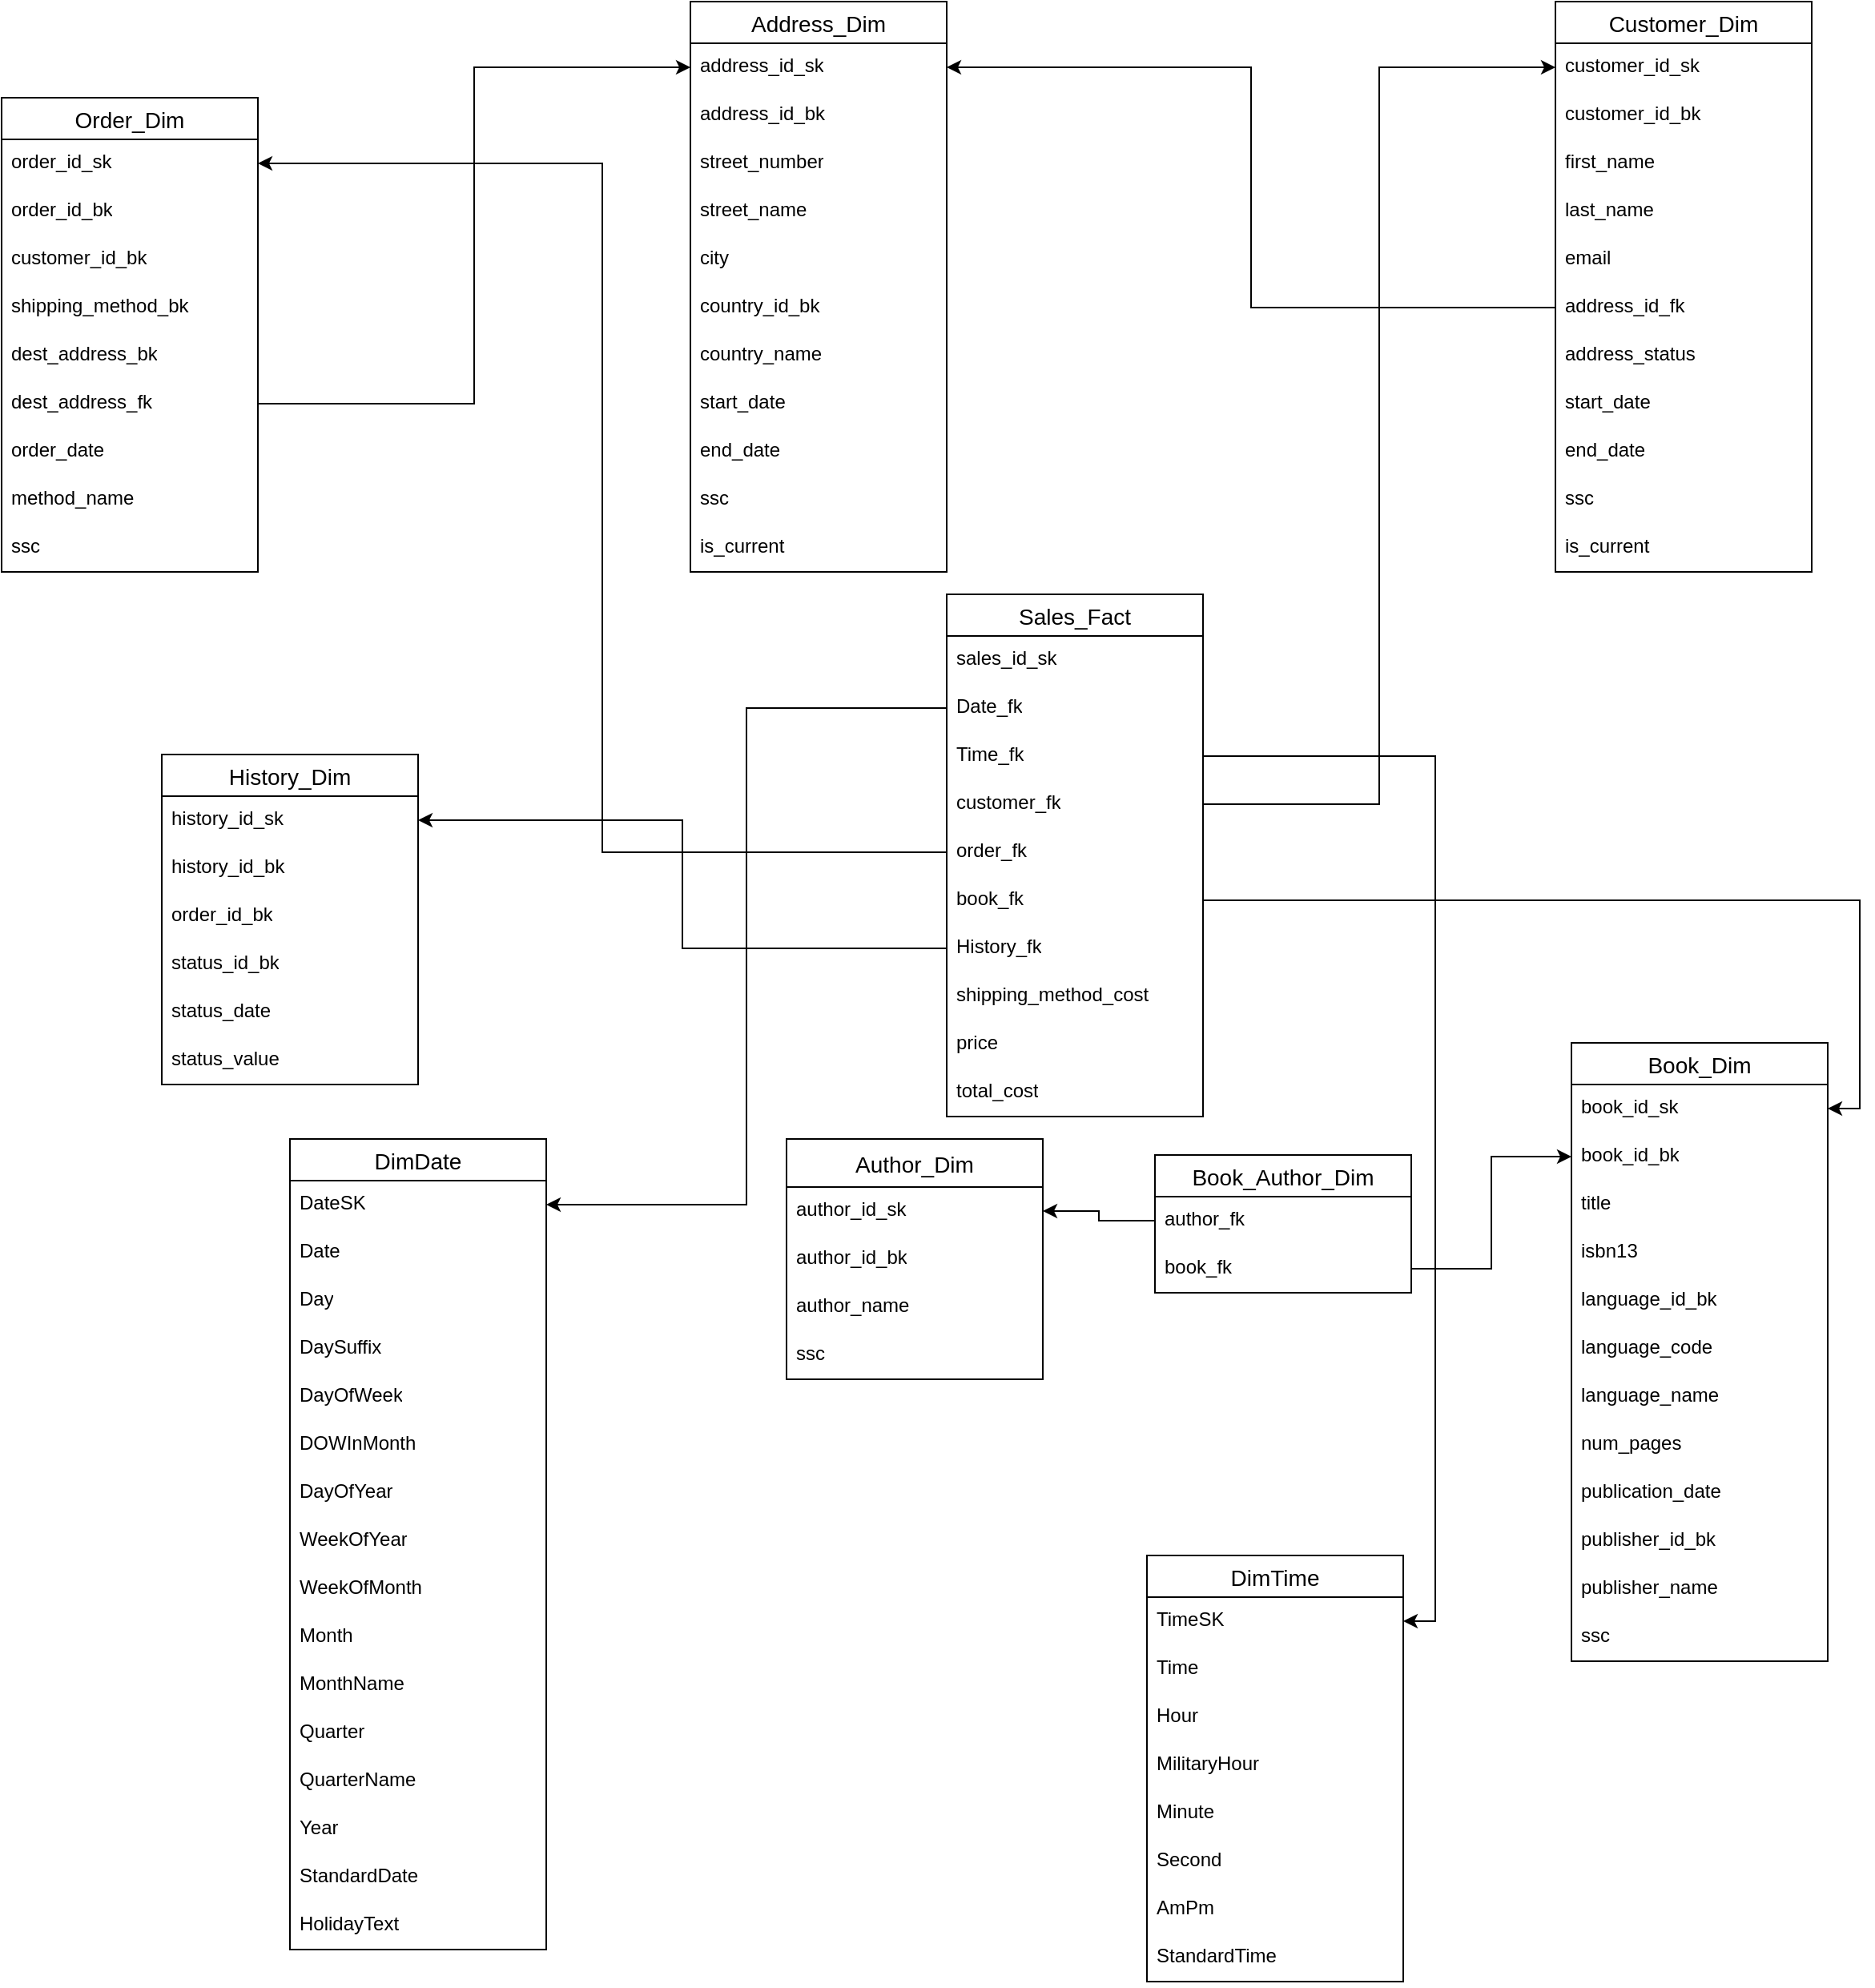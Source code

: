 <mxfile version="26.0.9">
  <diagram name="Page-1" id="iNXNoTltSBTi6cAZI8Bv">
    <mxGraphModel dx="2124" dy="605" grid="1" gridSize="10" guides="1" tooltips="1" connect="1" arrows="1" fold="1" page="1" pageScale="1" pageWidth="850" pageHeight="1100" math="0" shadow="0">
      <root>
        <mxCell id="0" />
        <mxCell id="1" parent="0" />
        <mxCell id="JMyDEcF64E8apIjDjWx7-9" value="Customer_Dim" style="swimlane;fontStyle=0;childLayout=stackLayout;horizontal=1;startSize=26;horizontalStack=0;resizeParent=1;resizeParentMax=0;resizeLast=0;collapsible=1;marginBottom=0;align=center;fontSize=14;" parent="1" vertex="1">
          <mxGeometry x="600" width="160" height="356" as="geometry" />
        </mxCell>
        <mxCell id="JMyDEcF64E8apIjDjWx7-10" value="customer_id_sk" style="text;strokeColor=none;fillColor=none;spacingLeft=4;spacingRight=4;overflow=hidden;rotatable=0;points=[[0,0.5],[1,0.5]];portConstraint=eastwest;fontSize=12;whiteSpace=wrap;html=1;" parent="JMyDEcF64E8apIjDjWx7-9" vertex="1">
          <mxGeometry y="26" width="160" height="30" as="geometry" />
        </mxCell>
        <mxCell id="JMyDEcF64E8apIjDjWx7-11" value="customer_id_bk" style="text;strokeColor=none;fillColor=none;spacingLeft=4;spacingRight=4;overflow=hidden;rotatable=0;points=[[0,0.5],[1,0.5]];portConstraint=eastwest;fontSize=12;whiteSpace=wrap;html=1;" parent="JMyDEcF64E8apIjDjWx7-9" vertex="1">
          <mxGeometry y="56" width="160" height="30" as="geometry" />
        </mxCell>
        <mxCell id="JMyDEcF64E8apIjDjWx7-12" value="first_name" style="text;strokeColor=none;fillColor=none;spacingLeft=4;spacingRight=4;overflow=hidden;rotatable=0;points=[[0,0.5],[1,0.5]];portConstraint=eastwest;fontSize=12;whiteSpace=wrap;html=1;" parent="JMyDEcF64E8apIjDjWx7-9" vertex="1">
          <mxGeometry y="86" width="160" height="30" as="geometry" />
        </mxCell>
        <mxCell id="JMyDEcF64E8apIjDjWx7-13" value="last_name" style="text;strokeColor=none;fillColor=none;spacingLeft=4;spacingRight=4;overflow=hidden;rotatable=0;points=[[0,0.5],[1,0.5]];portConstraint=eastwest;fontSize=12;whiteSpace=wrap;html=1;" parent="JMyDEcF64E8apIjDjWx7-9" vertex="1">
          <mxGeometry y="116" width="160" height="30" as="geometry" />
        </mxCell>
        <mxCell id="JMyDEcF64E8apIjDjWx7-15" value="email" style="text;strokeColor=none;fillColor=none;spacingLeft=4;spacingRight=4;overflow=hidden;rotatable=0;points=[[0,0.5],[1,0.5]];portConstraint=eastwest;fontSize=12;whiteSpace=wrap;html=1;" parent="JMyDEcF64E8apIjDjWx7-9" vertex="1">
          <mxGeometry y="146" width="160" height="30" as="geometry" />
        </mxCell>
        <mxCell id="JMyDEcF64E8apIjDjWx7-71" value="address_id_fk" style="text;strokeColor=none;fillColor=none;spacingLeft=4;spacingRight=4;overflow=hidden;rotatable=0;points=[[0,0.5],[1,0.5]];portConstraint=eastwest;fontSize=12;whiteSpace=wrap;html=1;" parent="JMyDEcF64E8apIjDjWx7-9" vertex="1">
          <mxGeometry y="176" width="160" height="30" as="geometry" />
        </mxCell>
        <mxCell id="ZET8pqU_vpoVh0Xc85kF-1" value="address_status&lt;div&gt;&lt;br&gt;&lt;/div&gt;" style="text;strokeColor=none;fillColor=none;spacingLeft=4;spacingRight=4;overflow=hidden;rotatable=0;points=[[0,0.5],[1,0.5]];portConstraint=eastwest;fontSize=12;whiteSpace=wrap;html=1;" parent="JMyDEcF64E8apIjDjWx7-9" vertex="1">
          <mxGeometry y="206" width="160" height="30" as="geometry" />
        </mxCell>
        <mxCell id="JMyDEcF64E8apIjDjWx7-16" value="start_date" style="text;strokeColor=none;fillColor=none;spacingLeft=4;spacingRight=4;overflow=hidden;rotatable=0;points=[[0,0.5],[1,0.5]];portConstraint=eastwest;fontSize=12;whiteSpace=wrap;html=1;" parent="JMyDEcF64E8apIjDjWx7-9" vertex="1">
          <mxGeometry y="236" width="160" height="30" as="geometry" />
        </mxCell>
        <mxCell id="JMyDEcF64E8apIjDjWx7-17" value="end_date" style="text;strokeColor=none;fillColor=none;spacingLeft=4;spacingRight=4;overflow=hidden;rotatable=0;points=[[0,0.5],[1,0.5]];portConstraint=eastwest;fontSize=12;whiteSpace=wrap;html=1;" parent="JMyDEcF64E8apIjDjWx7-9" vertex="1">
          <mxGeometry y="266" width="160" height="30" as="geometry" />
        </mxCell>
        <mxCell id="JMyDEcF64E8apIjDjWx7-18" value="ssc" style="text;strokeColor=none;fillColor=none;spacingLeft=4;spacingRight=4;overflow=hidden;rotatable=0;points=[[0,0.5],[1,0.5]];portConstraint=eastwest;fontSize=12;whiteSpace=wrap;html=1;" parent="JMyDEcF64E8apIjDjWx7-9" vertex="1">
          <mxGeometry y="296" width="160" height="30" as="geometry" />
        </mxCell>
        <mxCell id="JMyDEcF64E8apIjDjWx7-19" value="is_current" style="text;strokeColor=none;fillColor=none;spacingLeft=4;spacingRight=4;overflow=hidden;rotatable=0;points=[[0,0.5],[1,0.5]];portConstraint=eastwest;fontSize=12;whiteSpace=wrap;html=1;" parent="JMyDEcF64E8apIjDjWx7-9" vertex="1">
          <mxGeometry y="326" width="160" height="30" as="geometry" />
        </mxCell>
        <mxCell id="JMyDEcF64E8apIjDjWx7-26" value="Author_Dim" style="swimlane;fontStyle=0;childLayout=stackLayout;horizontal=1;startSize=30;horizontalStack=0;resizeParent=1;resizeParentMax=0;resizeLast=0;collapsible=1;marginBottom=0;align=center;fontSize=14;" parent="1" vertex="1">
          <mxGeometry x="120" y="710" width="160" height="150" as="geometry" />
        </mxCell>
        <mxCell id="JMyDEcF64E8apIjDjWx7-27" value="author_id_sk" style="text;strokeColor=none;fillColor=none;spacingLeft=4;spacingRight=4;overflow=hidden;rotatable=0;points=[[0,0.5],[1,0.5]];portConstraint=eastwest;fontSize=12;whiteSpace=wrap;html=1;" parent="JMyDEcF64E8apIjDjWx7-26" vertex="1">
          <mxGeometry y="30" width="160" height="30" as="geometry" />
        </mxCell>
        <mxCell id="JMyDEcF64E8apIjDjWx7-28" value="author_id_bk" style="text;strokeColor=none;fillColor=none;spacingLeft=4;spacingRight=4;overflow=hidden;rotatable=0;points=[[0,0.5],[1,0.5]];portConstraint=eastwest;fontSize=12;whiteSpace=wrap;html=1;" parent="JMyDEcF64E8apIjDjWx7-26" vertex="1">
          <mxGeometry y="60" width="160" height="30" as="geometry" />
        </mxCell>
        <mxCell id="JMyDEcF64E8apIjDjWx7-29" value="author_name" style="text;strokeColor=none;fillColor=none;spacingLeft=4;spacingRight=4;overflow=hidden;rotatable=0;points=[[0,0.5],[1,0.5]];portConstraint=eastwest;fontSize=12;whiteSpace=wrap;html=1;" parent="JMyDEcF64E8apIjDjWx7-26" vertex="1">
          <mxGeometry y="90" width="160" height="30" as="geometry" />
        </mxCell>
        <mxCell id="JMyDEcF64E8apIjDjWx7-32" value="ssc" style="text;strokeColor=none;fillColor=none;spacingLeft=4;spacingRight=4;overflow=hidden;rotatable=0;points=[[0,0.5],[1,0.5]];portConstraint=eastwest;fontSize=12;whiteSpace=wrap;html=1;" parent="JMyDEcF64E8apIjDjWx7-26" vertex="1">
          <mxGeometry y="120" width="160" height="30" as="geometry" />
        </mxCell>
        <mxCell id="JMyDEcF64E8apIjDjWx7-34" value="Book_Dim" style="swimlane;fontStyle=0;childLayout=stackLayout;horizontal=1;startSize=26;horizontalStack=0;resizeParent=1;resizeParentMax=0;resizeLast=0;collapsible=1;marginBottom=0;align=center;fontSize=14;" parent="1" vertex="1">
          <mxGeometry x="610" y="650" width="160" height="386" as="geometry" />
        </mxCell>
        <mxCell id="JMyDEcF64E8apIjDjWx7-35" value="book_id_sk" style="text;strokeColor=none;fillColor=none;spacingLeft=4;spacingRight=4;overflow=hidden;rotatable=0;points=[[0,0.5],[1,0.5]];portConstraint=eastwest;fontSize=12;whiteSpace=wrap;html=1;" parent="JMyDEcF64E8apIjDjWx7-34" vertex="1">
          <mxGeometry y="26" width="160" height="30" as="geometry" />
        </mxCell>
        <mxCell id="JMyDEcF64E8apIjDjWx7-36" value="book_id_bk" style="text;strokeColor=none;fillColor=none;spacingLeft=4;spacingRight=4;overflow=hidden;rotatable=0;points=[[0,0.5],[1,0.5]];portConstraint=eastwest;fontSize=12;whiteSpace=wrap;html=1;" parent="JMyDEcF64E8apIjDjWx7-34" vertex="1">
          <mxGeometry y="56" width="160" height="30" as="geometry" />
        </mxCell>
        <mxCell id="JMyDEcF64E8apIjDjWx7-37" value="title" style="text;strokeColor=none;fillColor=none;spacingLeft=4;spacingRight=4;overflow=hidden;rotatable=0;points=[[0,0.5],[1,0.5]];portConstraint=eastwest;fontSize=12;whiteSpace=wrap;html=1;" parent="JMyDEcF64E8apIjDjWx7-34" vertex="1">
          <mxGeometry y="86" width="160" height="30" as="geometry" />
        </mxCell>
        <mxCell id="JMyDEcF64E8apIjDjWx7-38" value="isbn13" style="text;strokeColor=none;fillColor=none;spacingLeft=4;spacingRight=4;overflow=hidden;rotatable=0;points=[[0,0.5],[1,0.5]];portConstraint=eastwest;fontSize=12;whiteSpace=wrap;html=1;" parent="JMyDEcF64E8apIjDjWx7-34" vertex="1">
          <mxGeometry y="116" width="160" height="30" as="geometry" />
        </mxCell>
        <mxCell id="JMyDEcF64E8apIjDjWx7-39" value="language_id_bk" style="text;strokeColor=none;fillColor=none;spacingLeft=4;spacingRight=4;overflow=hidden;rotatable=0;points=[[0,0.5],[1,0.5]];portConstraint=eastwest;fontSize=12;whiteSpace=wrap;html=1;" parent="JMyDEcF64E8apIjDjWx7-34" vertex="1">
          <mxGeometry y="146" width="160" height="30" as="geometry" />
        </mxCell>
        <mxCell id="JMyDEcF64E8apIjDjWx7-42" value="language_code" style="text;strokeColor=none;fillColor=none;spacingLeft=4;spacingRight=4;overflow=hidden;rotatable=0;points=[[0,0.5],[1,0.5]];portConstraint=eastwest;fontSize=12;whiteSpace=wrap;html=1;" parent="JMyDEcF64E8apIjDjWx7-34" vertex="1">
          <mxGeometry y="176" width="160" height="30" as="geometry" />
        </mxCell>
        <mxCell id="JMyDEcF64E8apIjDjWx7-43" value="language_name" style="text;strokeColor=none;fillColor=none;spacingLeft=4;spacingRight=4;overflow=hidden;rotatable=0;points=[[0,0.5],[1,0.5]];portConstraint=eastwest;fontSize=12;whiteSpace=wrap;html=1;" parent="JMyDEcF64E8apIjDjWx7-34" vertex="1">
          <mxGeometry y="206" width="160" height="30" as="geometry" />
        </mxCell>
        <mxCell id="JMyDEcF64E8apIjDjWx7-40" value="num_pages" style="text;strokeColor=none;fillColor=none;spacingLeft=4;spacingRight=4;overflow=hidden;rotatable=0;points=[[0,0.5],[1,0.5]];portConstraint=eastwest;fontSize=12;whiteSpace=wrap;html=1;" parent="JMyDEcF64E8apIjDjWx7-34" vertex="1">
          <mxGeometry y="236" width="160" height="30" as="geometry" />
        </mxCell>
        <mxCell id="JMyDEcF64E8apIjDjWx7-41" value="publication_date" style="text;strokeColor=none;fillColor=none;spacingLeft=4;spacingRight=4;overflow=hidden;rotatable=0;points=[[0,0.5],[1,0.5]];portConstraint=eastwest;fontSize=12;whiteSpace=wrap;html=1;" parent="JMyDEcF64E8apIjDjWx7-34" vertex="1">
          <mxGeometry y="266" width="160" height="30" as="geometry" />
        </mxCell>
        <mxCell id="JMyDEcF64E8apIjDjWx7-44" value="publisher_id_bk" style="text;strokeColor=none;fillColor=none;spacingLeft=4;spacingRight=4;overflow=hidden;rotatable=0;points=[[0,0.5],[1,0.5]];portConstraint=eastwest;fontSize=12;whiteSpace=wrap;html=1;" parent="JMyDEcF64E8apIjDjWx7-34" vertex="1">
          <mxGeometry y="296" width="160" height="30" as="geometry" />
        </mxCell>
        <mxCell id="JMyDEcF64E8apIjDjWx7-45" value="publisher_name" style="text;strokeColor=none;fillColor=none;spacingLeft=4;spacingRight=4;overflow=hidden;rotatable=0;points=[[0,0.5],[1,0.5]];portConstraint=eastwest;fontSize=12;whiteSpace=wrap;html=1;" parent="JMyDEcF64E8apIjDjWx7-34" vertex="1">
          <mxGeometry y="326" width="160" height="30" as="geometry" />
        </mxCell>
        <mxCell id="JMyDEcF64E8apIjDjWx7-48" value="ssc" style="text;strokeColor=none;fillColor=none;spacingLeft=4;spacingRight=4;overflow=hidden;rotatable=0;points=[[0,0.5],[1,0.5]];portConstraint=eastwest;fontSize=12;whiteSpace=wrap;html=1;" parent="JMyDEcF64E8apIjDjWx7-34" vertex="1">
          <mxGeometry y="356" width="160" height="30" as="geometry" />
        </mxCell>
        <mxCell id="JMyDEcF64E8apIjDjWx7-50" value="Book_Author_Dim" style="swimlane;fontStyle=0;childLayout=stackLayout;horizontal=1;startSize=26;horizontalStack=0;resizeParent=1;resizeParentMax=0;resizeLast=0;collapsible=1;marginBottom=0;align=center;fontSize=14;" parent="1" vertex="1">
          <mxGeometry x="350" y="720" width="160" height="86" as="geometry" />
        </mxCell>
        <mxCell id="JMyDEcF64E8apIjDjWx7-51" value="author_fk" style="text;strokeColor=none;fillColor=none;spacingLeft=4;spacingRight=4;overflow=hidden;rotatable=0;points=[[0,0.5],[1,0.5]];portConstraint=eastwest;fontSize=12;whiteSpace=wrap;html=1;" parent="JMyDEcF64E8apIjDjWx7-50" vertex="1">
          <mxGeometry y="26" width="160" height="30" as="geometry" />
        </mxCell>
        <mxCell id="JMyDEcF64E8apIjDjWx7-52" value="book_fk" style="text;strokeColor=none;fillColor=none;spacingLeft=4;spacingRight=4;overflow=hidden;rotatable=0;points=[[0,0.5],[1,0.5]];portConstraint=eastwest;fontSize=12;whiteSpace=wrap;html=1;" parent="JMyDEcF64E8apIjDjWx7-50" vertex="1">
          <mxGeometry y="56" width="160" height="30" as="geometry" />
        </mxCell>
        <mxCell id="JMyDEcF64E8apIjDjWx7-59" value="Address_Dim" style="swimlane;fontStyle=0;childLayout=stackLayout;horizontal=1;startSize=26;horizontalStack=0;resizeParent=1;resizeParentMax=0;resizeLast=0;collapsible=1;marginBottom=0;align=center;fontSize=14;" parent="1" vertex="1">
          <mxGeometry x="60" width="160" height="356" as="geometry" />
        </mxCell>
        <mxCell id="JMyDEcF64E8apIjDjWx7-60" value="address_id_sk" style="text;strokeColor=none;fillColor=none;spacingLeft=4;spacingRight=4;overflow=hidden;rotatable=0;points=[[0,0.5],[1,0.5]];portConstraint=eastwest;fontSize=12;whiteSpace=wrap;html=1;" parent="JMyDEcF64E8apIjDjWx7-59" vertex="1">
          <mxGeometry y="26" width="160" height="30" as="geometry" />
        </mxCell>
        <mxCell id="JMyDEcF64E8apIjDjWx7-61" value="address_id_bk" style="text;strokeColor=none;fillColor=none;spacingLeft=4;spacingRight=4;overflow=hidden;rotatable=0;points=[[0,0.5],[1,0.5]];portConstraint=eastwest;fontSize=12;whiteSpace=wrap;html=1;" parent="JMyDEcF64E8apIjDjWx7-59" vertex="1">
          <mxGeometry y="56" width="160" height="30" as="geometry" />
        </mxCell>
        <mxCell id="JMyDEcF64E8apIjDjWx7-62" value="street_number" style="text;strokeColor=none;fillColor=none;spacingLeft=4;spacingRight=4;overflow=hidden;rotatable=0;points=[[0,0.5],[1,0.5]];portConstraint=eastwest;fontSize=12;whiteSpace=wrap;html=1;" parent="JMyDEcF64E8apIjDjWx7-59" vertex="1">
          <mxGeometry y="86" width="160" height="30" as="geometry" />
        </mxCell>
        <mxCell id="JMyDEcF64E8apIjDjWx7-63" value="street_name" style="text;strokeColor=none;fillColor=none;spacingLeft=4;spacingRight=4;overflow=hidden;rotatable=0;points=[[0,0.5],[1,0.5]];portConstraint=eastwest;fontSize=12;whiteSpace=wrap;html=1;" parent="JMyDEcF64E8apIjDjWx7-59" vertex="1">
          <mxGeometry y="116" width="160" height="30" as="geometry" />
        </mxCell>
        <mxCell id="JMyDEcF64E8apIjDjWx7-64" value="city" style="text;strokeColor=none;fillColor=none;spacingLeft=4;spacingRight=4;overflow=hidden;rotatable=0;points=[[0,0.5],[1,0.5]];portConstraint=eastwest;fontSize=12;whiteSpace=wrap;html=1;" parent="JMyDEcF64E8apIjDjWx7-59" vertex="1">
          <mxGeometry y="146" width="160" height="30" as="geometry" />
        </mxCell>
        <mxCell id="JMyDEcF64E8apIjDjWx7-65" value="country_id_bk" style="text;strokeColor=none;fillColor=none;spacingLeft=4;spacingRight=4;overflow=hidden;rotatable=0;points=[[0,0.5],[1,0.5]];portConstraint=eastwest;fontSize=12;whiteSpace=wrap;html=1;" parent="JMyDEcF64E8apIjDjWx7-59" vertex="1">
          <mxGeometry y="176" width="160" height="30" as="geometry" />
        </mxCell>
        <mxCell id="JMyDEcF64E8apIjDjWx7-66" value="country_name" style="text;strokeColor=none;fillColor=none;spacingLeft=4;spacingRight=4;overflow=hidden;rotatable=0;points=[[0,0.5],[1,0.5]];portConstraint=eastwest;fontSize=12;whiteSpace=wrap;html=1;" parent="JMyDEcF64E8apIjDjWx7-59" vertex="1">
          <mxGeometry y="206" width="160" height="30" as="geometry" />
        </mxCell>
        <mxCell id="JMyDEcF64E8apIjDjWx7-67" value="start_date" style="text;strokeColor=none;fillColor=none;spacingLeft=4;spacingRight=4;overflow=hidden;rotatable=0;points=[[0,0.5],[1,0.5]];portConstraint=eastwest;fontSize=12;whiteSpace=wrap;html=1;" parent="JMyDEcF64E8apIjDjWx7-59" vertex="1">
          <mxGeometry y="236" width="160" height="30" as="geometry" />
        </mxCell>
        <mxCell id="JMyDEcF64E8apIjDjWx7-68" value="end_date" style="text;strokeColor=none;fillColor=none;spacingLeft=4;spacingRight=4;overflow=hidden;rotatable=0;points=[[0,0.5],[1,0.5]];portConstraint=eastwest;fontSize=12;whiteSpace=wrap;html=1;" parent="JMyDEcF64E8apIjDjWx7-59" vertex="1">
          <mxGeometry y="266" width="160" height="30" as="geometry" />
        </mxCell>
        <mxCell id="JMyDEcF64E8apIjDjWx7-69" value="ssc" style="text;strokeColor=none;fillColor=none;spacingLeft=4;spacingRight=4;overflow=hidden;rotatable=0;points=[[0,0.5],[1,0.5]];portConstraint=eastwest;fontSize=12;whiteSpace=wrap;html=1;" parent="JMyDEcF64E8apIjDjWx7-59" vertex="1">
          <mxGeometry y="296" width="160" height="30" as="geometry" />
        </mxCell>
        <mxCell id="JMyDEcF64E8apIjDjWx7-70" value="is_current" style="text;strokeColor=none;fillColor=none;spacingLeft=4;spacingRight=4;overflow=hidden;rotatable=0;points=[[0,0.5],[1,0.5]];portConstraint=eastwest;fontSize=12;whiteSpace=wrap;html=1;" parent="JMyDEcF64E8apIjDjWx7-59" vertex="1">
          <mxGeometry y="326" width="160" height="30" as="geometry" />
        </mxCell>
        <mxCell id="JMyDEcF64E8apIjDjWx7-72" style="edgeStyle=orthogonalEdgeStyle;rounded=0;orthogonalLoop=1;jettySize=auto;html=1;entryX=1;entryY=0.5;entryDx=0;entryDy=0;" parent="1" source="JMyDEcF64E8apIjDjWx7-71" target="JMyDEcF64E8apIjDjWx7-60" edge="1">
          <mxGeometry relative="1" as="geometry" />
        </mxCell>
        <mxCell id="JMyDEcF64E8apIjDjWx7-73" style="edgeStyle=orthogonalEdgeStyle;rounded=0;orthogonalLoop=1;jettySize=auto;html=1;entryX=1;entryY=0.5;entryDx=0;entryDy=0;" parent="1" source="JMyDEcF64E8apIjDjWx7-51" target="JMyDEcF64E8apIjDjWx7-27" edge="1">
          <mxGeometry relative="1" as="geometry" />
        </mxCell>
        <mxCell id="JMyDEcF64E8apIjDjWx7-74" style="edgeStyle=orthogonalEdgeStyle;rounded=0;orthogonalLoop=1;jettySize=auto;html=1;entryX=0;entryY=0.5;entryDx=0;entryDy=0;" parent="1" source="JMyDEcF64E8apIjDjWx7-52" target="JMyDEcF64E8apIjDjWx7-36" edge="1">
          <mxGeometry relative="1" as="geometry" />
        </mxCell>
        <mxCell id="JMyDEcF64E8apIjDjWx7-75" value="History_Dim" style="swimlane;fontStyle=0;childLayout=stackLayout;horizontal=1;startSize=26;horizontalStack=0;resizeParent=1;resizeParentMax=0;resizeLast=0;collapsible=1;marginBottom=0;align=center;fontSize=14;" parent="1" vertex="1">
          <mxGeometry x="-270" y="470" width="160" height="206" as="geometry" />
        </mxCell>
        <mxCell id="JMyDEcF64E8apIjDjWx7-76" value="history_id_sk" style="text;strokeColor=none;fillColor=none;spacingLeft=4;spacingRight=4;overflow=hidden;rotatable=0;points=[[0,0.5],[1,0.5]];portConstraint=eastwest;fontSize=12;whiteSpace=wrap;html=1;" parent="JMyDEcF64E8apIjDjWx7-75" vertex="1">
          <mxGeometry y="26" width="160" height="30" as="geometry" />
        </mxCell>
        <mxCell id="JMyDEcF64E8apIjDjWx7-77" value="history_id_bk" style="text;strokeColor=none;fillColor=none;spacingLeft=4;spacingRight=4;overflow=hidden;rotatable=0;points=[[0,0.5],[1,0.5]];portConstraint=eastwest;fontSize=12;whiteSpace=wrap;html=1;" parent="JMyDEcF64E8apIjDjWx7-75" vertex="1">
          <mxGeometry y="56" width="160" height="30" as="geometry" />
        </mxCell>
        <mxCell id="JMyDEcF64E8apIjDjWx7-78" value="order_id_bk" style="text;strokeColor=none;fillColor=none;spacingLeft=4;spacingRight=4;overflow=hidden;rotatable=0;points=[[0,0.5],[1,0.5]];portConstraint=eastwest;fontSize=12;whiteSpace=wrap;html=1;" parent="JMyDEcF64E8apIjDjWx7-75" vertex="1">
          <mxGeometry y="86" width="160" height="30" as="geometry" />
        </mxCell>
        <mxCell id="JMyDEcF64E8apIjDjWx7-82" value="status_id_bk" style="text;strokeColor=none;fillColor=none;spacingLeft=4;spacingRight=4;overflow=hidden;rotatable=0;points=[[0,0.5],[1,0.5]];portConstraint=eastwest;fontSize=12;whiteSpace=wrap;html=1;" parent="JMyDEcF64E8apIjDjWx7-75" vertex="1">
          <mxGeometry y="116" width="160" height="30" as="geometry" />
        </mxCell>
        <mxCell id="JMyDEcF64E8apIjDjWx7-83" value="status_date" style="text;strokeColor=none;fillColor=none;spacingLeft=4;spacingRight=4;overflow=hidden;rotatable=0;points=[[0,0.5],[1,0.5]];portConstraint=eastwest;fontSize=12;whiteSpace=wrap;html=1;" parent="JMyDEcF64E8apIjDjWx7-75" vertex="1">
          <mxGeometry y="146" width="160" height="30" as="geometry" />
        </mxCell>
        <mxCell id="JMyDEcF64E8apIjDjWx7-84" value="status_value" style="text;strokeColor=none;fillColor=none;spacingLeft=4;spacingRight=4;overflow=hidden;rotatable=0;points=[[0,0.5],[1,0.5]];portConstraint=eastwest;fontSize=12;whiteSpace=wrap;html=1;" parent="JMyDEcF64E8apIjDjWx7-75" vertex="1">
          <mxGeometry y="176" width="160" height="30" as="geometry" />
        </mxCell>
        <mxCell id="JMyDEcF64E8apIjDjWx7-87" value="Sales_Fact" style="swimlane;fontStyle=0;childLayout=stackLayout;horizontal=1;startSize=26;horizontalStack=0;resizeParent=1;resizeParentMax=0;resizeLast=0;collapsible=1;marginBottom=0;align=center;fontSize=14;" parent="1" vertex="1">
          <mxGeometry x="220" y="370" width="160" height="326" as="geometry" />
        </mxCell>
        <mxCell id="JMyDEcF64E8apIjDjWx7-88" value="sales_id_sk" style="text;strokeColor=none;fillColor=none;spacingLeft=4;spacingRight=4;overflow=hidden;rotatable=0;points=[[0,0.5],[1,0.5]];portConstraint=eastwest;fontSize=12;whiteSpace=wrap;html=1;" parent="JMyDEcF64E8apIjDjWx7-87" vertex="1">
          <mxGeometry y="26" width="160" height="30" as="geometry" />
        </mxCell>
        <mxCell id="JMyDEcF64E8apIjDjWx7-150" value="Date_fk" style="text;strokeColor=none;fillColor=none;spacingLeft=4;spacingRight=4;overflow=hidden;rotatable=0;points=[[0,0.5],[1,0.5]];portConstraint=eastwest;fontSize=12;whiteSpace=wrap;html=1;" parent="JMyDEcF64E8apIjDjWx7-87" vertex="1">
          <mxGeometry y="56" width="160" height="30" as="geometry" />
        </mxCell>
        <mxCell id="b7uvSTnHGHZpgAUPjLC--1" value="Time_fk" style="text;strokeColor=none;fillColor=none;spacingLeft=4;spacingRight=4;overflow=hidden;rotatable=0;points=[[0,0.5],[1,0.5]];portConstraint=eastwest;fontSize=12;whiteSpace=wrap;html=1;" vertex="1" parent="JMyDEcF64E8apIjDjWx7-87">
          <mxGeometry y="86" width="160" height="30" as="geometry" />
        </mxCell>
        <mxCell id="JMyDEcF64E8apIjDjWx7-89" value="customer_fk" style="text;strokeColor=none;fillColor=none;spacingLeft=4;spacingRight=4;overflow=hidden;rotatable=0;points=[[0,0.5],[1,0.5]];portConstraint=eastwest;fontSize=12;whiteSpace=wrap;html=1;" parent="JMyDEcF64E8apIjDjWx7-87" vertex="1">
          <mxGeometry y="116" width="160" height="30" as="geometry" />
        </mxCell>
        <mxCell id="JMyDEcF64E8apIjDjWx7-90" value="order_fk" style="text;strokeColor=none;fillColor=none;spacingLeft=4;spacingRight=4;overflow=hidden;rotatable=0;points=[[0,0.5],[1,0.5]];portConstraint=eastwest;fontSize=12;whiteSpace=wrap;html=1;" parent="JMyDEcF64E8apIjDjWx7-87" vertex="1">
          <mxGeometry y="146" width="160" height="30" as="geometry" />
        </mxCell>
        <mxCell id="JMyDEcF64E8apIjDjWx7-95" value="book_fk" style="text;strokeColor=none;fillColor=none;spacingLeft=4;spacingRight=4;overflow=hidden;rotatable=0;points=[[0,0.5],[1,0.5]];portConstraint=eastwest;fontSize=12;whiteSpace=wrap;html=1;" parent="JMyDEcF64E8apIjDjWx7-87" vertex="1">
          <mxGeometry y="176" width="160" height="30" as="geometry" />
        </mxCell>
        <mxCell id="JMyDEcF64E8apIjDjWx7-113" value="History_fk" style="text;strokeColor=none;fillColor=none;spacingLeft=4;spacingRight=4;overflow=hidden;rotatable=0;points=[[0,0.5],[1,0.5]];portConstraint=eastwest;fontSize=12;whiteSpace=wrap;html=1;" parent="JMyDEcF64E8apIjDjWx7-87" vertex="1">
          <mxGeometry y="206" width="160" height="30" as="geometry" />
        </mxCell>
        <mxCell id="JMyDEcF64E8apIjDjWx7-92" value="shipping_method_cost" style="text;strokeColor=none;fillColor=none;spacingLeft=4;spacingRight=4;overflow=hidden;rotatable=0;points=[[0,0.5],[1,0.5]];portConstraint=eastwest;fontSize=12;whiteSpace=wrap;html=1;" parent="JMyDEcF64E8apIjDjWx7-87" vertex="1">
          <mxGeometry y="236" width="160" height="30" as="geometry" />
        </mxCell>
        <mxCell id="JMyDEcF64E8apIjDjWx7-93" value="price" style="text;strokeColor=none;fillColor=none;spacingLeft=4;spacingRight=4;overflow=hidden;rotatable=0;points=[[0,0.5],[1,0.5]];portConstraint=eastwest;fontSize=12;whiteSpace=wrap;html=1;" parent="JMyDEcF64E8apIjDjWx7-87" vertex="1">
          <mxGeometry y="266" width="160" height="30" as="geometry" />
        </mxCell>
        <mxCell id="JMyDEcF64E8apIjDjWx7-94" value="total_cost" style="text;strokeColor=none;fillColor=none;spacingLeft=4;spacingRight=4;overflow=hidden;rotatable=0;points=[[0,0.5],[1,0.5]];portConstraint=eastwest;fontSize=12;whiteSpace=wrap;html=1;" parent="JMyDEcF64E8apIjDjWx7-87" vertex="1">
          <mxGeometry y="296" width="160" height="30" as="geometry" />
        </mxCell>
        <mxCell id="JMyDEcF64E8apIjDjWx7-97" value="Order_Dim" style="swimlane;fontStyle=0;childLayout=stackLayout;horizontal=1;startSize=26;horizontalStack=0;resizeParent=1;resizeParentMax=0;resizeLast=0;collapsible=1;marginBottom=0;align=center;fontSize=14;" parent="1" vertex="1">
          <mxGeometry x="-370" y="60" width="160" height="296" as="geometry" />
        </mxCell>
        <mxCell id="JMyDEcF64E8apIjDjWx7-98" value="order_id_sk" style="text;strokeColor=none;fillColor=none;spacingLeft=4;spacingRight=4;overflow=hidden;rotatable=0;points=[[0,0.5],[1,0.5]];portConstraint=eastwest;fontSize=12;whiteSpace=wrap;html=1;" parent="JMyDEcF64E8apIjDjWx7-97" vertex="1">
          <mxGeometry y="26" width="160" height="30" as="geometry" />
        </mxCell>
        <mxCell id="JMyDEcF64E8apIjDjWx7-99" value="order_id_bk" style="text;strokeColor=none;fillColor=none;spacingLeft=4;spacingRight=4;overflow=hidden;rotatable=0;points=[[0,0.5],[1,0.5]];portConstraint=eastwest;fontSize=12;whiteSpace=wrap;html=1;" parent="JMyDEcF64E8apIjDjWx7-97" vertex="1">
          <mxGeometry y="56" width="160" height="30" as="geometry" />
        </mxCell>
        <mxCell id="JMyDEcF64E8apIjDjWx7-101" value="customer_id_bk" style="text;strokeColor=none;fillColor=none;spacingLeft=4;spacingRight=4;overflow=hidden;rotatable=0;points=[[0,0.5],[1,0.5]];portConstraint=eastwest;fontSize=12;whiteSpace=wrap;html=1;" parent="JMyDEcF64E8apIjDjWx7-97" vertex="1">
          <mxGeometry y="86" width="160" height="30" as="geometry" />
        </mxCell>
        <mxCell id="JMyDEcF64E8apIjDjWx7-102" value="shipping_method_bk" style="text;strokeColor=none;fillColor=none;spacingLeft=4;spacingRight=4;overflow=hidden;rotatable=0;points=[[0,0.5],[1,0.5]];portConstraint=eastwest;fontSize=12;whiteSpace=wrap;html=1;" parent="JMyDEcF64E8apIjDjWx7-97" vertex="1">
          <mxGeometry y="116" width="160" height="30" as="geometry" />
        </mxCell>
        <mxCell id="ZET8pqU_vpoVh0Xc85kF-2" value="dest_address_bk" style="text;strokeColor=none;fillColor=none;spacingLeft=4;spacingRight=4;overflow=hidden;rotatable=0;points=[[0,0.5],[1,0.5]];portConstraint=eastwest;fontSize=12;whiteSpace=wrap;html=1;" parent="JMyDEcF64E8apIjDjWx7-97" vertex="1">
          <mxGeometry y="146" width="160" height="30" as="geometry" />
        </mxCell>
        <mxCell id="JMyDEcF64E8apIjDjWx7-103" value="dest_address_fk" style="text;strokeColor=none;fillColor=none;spacingLeft=4;spacingRight=4;overflow=hidden;rotatable=0;points=[[0,0.5],[1,0.5]];portConstraint=eastwest;fontSize=12;whiteSpace=wrap;html=1;" parent="JMyDEcF64E8apIjDjWx7-97" vertex="1">
          <mxGeometry y="176" width="160" height="30" as="geometry" />
        </mxCell>
        <mxCell id="JMyDEcF64E8apIjDjWx7-100" value="order_date" style="text;strokeColor=none;fillColor=none;spacingLeft=4;spacingRight=4;overflow=hidden;rotatable=0;points=[[0,0.5],[1,0.5]];portConstraint=eastwest;fontSize=12;whiteSpace=wrap;html=1;" parent="JMyDEcF64E8apIjDjWx7-97" vertex="1">
          <mxGeometry y="206" width="160" height="30" as="geometry" />
        </mxCell>
        <mxCell id="JMyDEcF64E8apIjDjWx7-105" value="method_name" style="text;strokeColor=none;fillColor=none;spacingLeft=4;spacingRight=4;overflow=hidden;rotatable=0;points=[[0,0.5],[1,0.5]];portConstraint=eastwest;fontSize=12;whiteSpace=wrap;html=1;" parent="JMyDEcF64E8apIjDjWx7-97" vertex="1">
          <mxGeometry y="236" width="160" height="30" as="geometry" />
        </mxCell>
        <mxCell id="JMyDEcF64E8apIjDjWx7-111" value="ssc" style="text;strokeColor=none;fillColor=none;spacingLeft=4;spacingRight=4;overflow=hidden;rotatable=0;points=[[0,0.5],[1,0.5]];portConstraint=eastwest;fontSize=12;whiteSpace=wrap;html=1;" parent="JMyDEcF64E8apIjDjWx7-97" vertex="1">
          <mxGeometry y="266" width="160" height="30" as="geometry" />
        </mxCell>
        <mxCell id="JMyDEcF64E8apIjDjWx7-104" style="edgeStyle=orthogonalEdgeStyle;rounded=0;orthogonalLoop=1;jettySize=auto;html=1;entryX=0;entryY=0.5;entryDx=0;entryDy=0;" parent="1" source="JMyDEcF64E8apIjDjWx7-103" target="JMyDEcF64E8apIjDjWx7-60" edge="1">
          <mxGeometry relative="1" as="geometry" />
        </mxCell>
        <mxCell id="JMyDEcF64E8apIjDjWx7-114" style="edgeStyle=orthogonalEdgeStyle;rounded=0;orthogonalLoop=1;jettySize=auto;html=1;entryX=0;entryY=0.5;entryDx=0;entryDy=0;" parent="1" source="JMyDEcF64E8apIjDjWx7-89" target="JMyDEcF64E8apIjDjWx7-10" edge="1">
          <mxGeometry relative="1" as="geometry" />
        </mxCell>
        <mxCell id="JMyDEcF64E8apIjDjWx7-116" style="edgeStyle=orthogonalEdgeStyle;rounded=0;orthogonalLoop=1;jettySize=auto;html=1;entryX=1;entryY=0.5;entryDx=0;entryDy=0;" parent="1" source="JMyDEcF64E8apIjDjWx7-90" target="JMyDEcF64E8apIjDjWx7-98" edge="1">
          <mxGeometry relative="1" as="geometry" />
        </mxCell>
        <mxCell id="JMyDEcF64E8apIjDjWx7-117" style="edgeStyle=orthogonalEdgeStyle;rounded=0;orthogonalLoop=1;jettySize=auto;html=1;entryX=1;entryY=0.5;entryDx=0;entryDy=0;" parent="1" source="JMyDEcF64E8apIjDjWx7-95" target="JMyDEcF64E8apIjDjWx7-35" edge="1">
          <mxGeometry relative="1" as="geometry" />
        </mxCell>
        <mxCell id="JMyDEcF64E8apIjDjWx7-119" style="edgeStyle=orthogonalEdgeStyle;rounded=0;orthogonalLoop=1;jettySize=auto;html=1;entryX=1;entryY=0.5;entryDx=0;entryDy=0;" parent="1" source="JMyDEcF64E8apIjDjWx7-113" target="JMyDEcF64E8apIjDjWx7-76" edge="1">
          <mxGeometry relative="1" as="geometry" />
        </mxCell>
        <mxCell id="JMyDEcF64E8apIjDjWx7-133" value="DimDate" style="swimlane;fontStyle=0;childLayout=stackLayout;horizontal=1;startSize=26;horizontalStack=0;resizeParent=1;resizeParentMax=0;resizeLast=0;collapsible=1;marginBottom=0;align=center;fontSize=14;" parent="1" vertex="1">
          <mxGeometry x="-190" y="710" width="160" height="506" as="geometry" />
        </mxCell>
        <mxCell id="JMyDEcF64E8apIjDjWx7-134" value="DateSK&lt;div&gt;&lt;br&gt;&lt;/div&gt;&lt;div&gt;&lt;br&gt;&lt;/div&gt;" style="text;strokeColor=none;fillColor=none;spacingLeft=4;spacingRight=4;overflow=hidden;rotatable=0;points=[[0,0.5],[1,0.5]];portConstraint=eastwest;fontSize=12;whiteSpace=wrap;html=1;" parent="JMyDEcF64E8apIjDjWx7-133" vertex="1">
          <mxGeometry y="26" width="160" height="30" as="geometry" />
        </mxCell>
        <mxCell id="JMyDEcF64E8apIjDjWx7-135" value="Date" style="text;strokeColor=none;fillColor=none;spacingLeft=4;spacingRight=4;overflow=hidden;rotatable=0;points=[[0,0.5],[1,0.5]];portConstraint=eastwest;fontSize=12;whiteSpace=wrap;html=1;" parent="JMyDEcF64E8apIjDjWx7-133" vertex="1">
          <mxGeometry y="56" width="160" height="30" as="geometry" />
        </mxCell>
        <mxCell id="JMyDEcF64E8apIjDjWx7-136" value="Day" style="text;strokeColor=none;fillColor=none;spacingLeft=4;spacingRight=4;overflow=hidden;rotatable=0;points=[[0,0.5],[1,0.5]];portConstraint=eastwest;fontSize=12;whiteSpace=wrap;html=1;" parent="JMyDEcF64E8apIjDjWx7-133" vertex="1">
          <mxGeometry y="86" width="160" height="30" as="geometry" />
        </mxCell>
        <mxCell id="JMyDEcF64E8apIjDjWx7-137" value="DaySuffix" style="text;strokeColor=none;fillColor=none;spacingLeft=4;spacingRight=4;overflow=hidden;rotatable=0;points=[[0,0.5],[1,0.5]];portConstraint=eastwest;fontSize=12;whiteSpace=wrap;html=1;" parent="JMyDEcF64E8apIjDjWx7-133" vertex="1">
          <mxGeometry y="116" width="160" height="30" as="geometry" />
        </mxCell>
        <mxCell id="JMyDEcF64E8apIjDjWx7-138" value="DayOfWeek" style="text;strokeColor=none;fillColor=none;spacingLeft=4;spacingRight=4;overflow=hidden;rotatable=0;points=[[0,0.5],[1,0.5]];portConstraint=eastwest;fontSize=12;whiteSpace=wrap;html=1;" parent="JMyDEcF64E8apIjDjWx7-133" vertex="1">
          <mxGeometry y="146" width="160" height="30" as="geometry" />
        </mxCell>
        <mxCell id="JMyDEcF64E8apIjDjWx7-139" value="DOWInMonth" style="text;strokeColor=none;fillColor=none;spacingLeft=4;spacingRight=4;overflow=hidden;rotatable=0;points=[[0,0.5],[1,0.5]];portConstraint=eastwest;fontSize=12;whiteSpace=wrap;html=1;" parent="JMyDEcF64E8apIjDjWx7-133" vertex="1">
          <mxGeometry y="176" width="160" height="30" as="geometry" />
        </mxCell>
        <mxCell id="JMyDEcF64E8apIjDjWx7-140" value="DayOfYear" style="text;strokeColor=none;fillColor=none;spacingLeft=4;spacingRight=4;overflow=hidden;rotatable=0;points=[[0,0.5],[1,0.5]];portConstraint=eastwest;fontSize=12;whiteSpace=wrap;html=1;" parent="JMyDEcF64E8apIjDjWx7-133" vertex="1">
          <mxGeometry y="206" width="160" height="30" as="geometry" />
        </mxCell>
        <mxCell id="JMyDEcF64E8apIjDjWx7-141" value="WeekOfYear" style="text;strokeColor=none;fillColor=none;spacingLeft=4;spacingRight=4;overflow=hidden;rotatable=0;points=[[0,0.5],[1,0.5]];portConstraint=eastwest;fontSize=12;whiteSpace=wrap;html=1;" parent="JMyDEcF64E8apIjDjWx7-133" vertex="1">
          <mxGeometry y="236" width="160" height="30" as="geometry" />
        </mxCell>
        <mxCell id="JMyDEcF64E8apIjDjWx7-142" value="WeekOfMonth" style="text;strokeColor=none;fillColor=none;spacingLeft=4;spacingRight=4;overflow=hidden;rotatable=0;points=[[0,0.5],[1,0.5]];portConstraint=eastwest;fontSize=12;whiteSpace=wrap;html=1;" parent="JMyDEcF64E8apIjDjWx7-133" vertex="1">
          <mxGeometry y="266" width="160" height="30" as="geometry" />
        </mxCell>
        <mxCell id="JMyDEcF64E8apIjDjWx7-143" value="Month" style="text;strokeColor=none;fillColor=none;spacingLeft=4;spacingRight=4;overflow=hidden;rotatable=0;points=[[0,0.5],[1,0.5]];portConstraint=eastwest;fontSize=12;whiteSpace=wrap;html=1;" parent="JMyDEcF64E8apIjDjWx7-133" vertex="1">
          <mxGeometry y="296" width="160" height="30" as="geometry" />
        </mxCell>
        <mxCell id="JMyDEcF64E8apIjDjWx7-144" value="MonthName" style="text;strokeColor=none;fillColor=none;spacingLeft=4;spacingRight=4;overflow=hidden;rotatable=0;points=[[0,0.5],[1,0.5]];portConstraint=eastwest;fontSize=12;whiteSpace=wrap;html=1;" parent="JMyDEcF64E8apIjDjWx7-133" vertex="1">
          <mxGeometry y="326" width="160" height="30" as="geometry" />
        </mxCell>
        <mxCell id="JMyDEcF64E8apIjDjWx7-145" value="Quarter" style="text;strokeColor=none;fillColor=none;spacingLeft=4;spacingRight=4;overflow=hidden;rotatable=0;points=[[0,0.5],[1,0.5]];portConstraint=eastwest;fontSize=12;whiteSpace=wrap;html=1;" parent="JMyDEcF64E8apIjDjWx7-133" vertex="1">
          <mxGeometry y="356" width="160" height="30" as="geometry" />
        </mxCell>
        <mxCell id="JMyDEcF64E8apIjDjWx7-146" value="QuarterName" style="text;strokeColor=none;fillColor=none;spacingLeft=4;spacingRight=4;overflow=hidden;rotatable=0;points=[[0,0.5],[1,0.5]];portConstraint=eastwest;fontSize=12;whiteSpace=wrap;html=1;" parent="JMyDEcF64E8apIjDjWx7-133" vertex="1">
          <mxGeometry y="386" width="160" height="30" as="geometry" />
        </mxCell>
        <mxCell id="JMyDEcF64E8apIjDjWx7-147" value="Year" style="text;strokeColor=none;fillColor=none;spacingLeft=4;spacingRight=4;overflow=hidden;rotatable=0;points=[[0,0.5],[1,0.5]];portConstraint=eastwest;fontSize=12;whiteSpace=wrap;html=1;" parent="JMyDEcF64E8apIjDjWx7-133" vertex="1">
          <mxGeometry y="416" width="160" height="30" as="geometry" />
        </mxCell>
        <mxCell id="JMyDEcF64E8apIjDjWx7-148" value="StandardDate" style="text;strokeColor=none;fillColor=none;spacingLeft=4;spacingRight=4;overflow=hidden;rotatable=0;points=[[0,0.5],[1,0.5]];portConstraint=eastwest;fontSize=12;whiteSpace=wrap;html=1;" parent="JMyDEcF64E8apIjDjWx7-133" vertex="1">
          <mxGeometry y="446" width="160" height="30" as="geometry" />
        </mxCell>
        <mxCell id="JMyDEcF64E8apIjDjWx7-149" value="HolidayText" style="text;strokeColor=none;fillColor=none;spacingLeft=4;spacingRight=4;overflow=hidden;rotatable=0;points=[[0,0.5],[1,0.5]];portConstraint=eastwest;fontSize=12;whiteSpace=wrap;html=1;" parent="JMyDEcF64E8apIjDjWx7-133" vertex="1">
          <mxGeometry y="476" width="160" height="30" as="geometry" />
        </mxCell>
        <mxCell id="JMyDEcF64E8apIjDjWx7-151" style="edgeStyle=orthogonalEdgeStyle;rounded=0;orthogonalLoop=1;jettySize=auto;html=1;entryX=1;entryY=0.5;entryDx=0;entryDy=0;" parent="1" source="JMyDEcF64E8apIjDjWx7-150" target="JMyDEcF64E8apIjDjWx7-134" edge="1">
          <mxGeometry relative="1" as="geometry" />
        </mxCell>
        <mxCell id="b7uvSTnHGHZpgAUPjLC--2" value="DimTime" style="swimlane;fontStyle=0;childLayout=stackLayout;horizontal=1;startSize=26;horizontalStack=0;resizeParent=1;resizeParentMax=0;resizeLast=0;collapsible=1;marginBottom=0;align=center;fontSize=14;" vertex="1" parent="1">
          <mxGeometry x="345" y="970" width="160" height="266" as="geometry" />
        </mxCell>
        <mxCell id="b7uvSTnHGHZpgAUPjLC--3" value="TimeSK" style="text;strokeColor=none;fillColor=none;spacingLeft=4;spacingRight=4;overflow=hidden;rotatable=0;points=[[0,0.5],[1,0.5]];portConstraint=eastwest;fontSize=12;whiteSpace=wrap;html=1;" vertex="1" parent="b7uvSTnHGHZpgAUPjLC--2">
          <mxGeometry y="26" width="160" height="30" as="geometry" />
        </mxCell>
        <mxCell id="b7uvSTnHGHZpgAUPjLC--4" value="Time" style="text;strokeColor=none;fillColor=none;spacingLeft=4;spacingRight=4;overflow=hidden;rotatable=0;points=[[0,0.5],[1,0.5]];portConstraint=eastwest;fontSize=12;whiteSpace=wrap;html=1;" vertex="1" parent="b7uvSTnHGHZpgAUPjLC--2">
          <mxGeometry y="56" width="160" height="30" as="geometry" />
        </mxCell>
        <mxCell id="b7uvSTnHGHZpgAUPjLC--5" value="Hour" style="text;strokeColor=none;fillColor=none;spacingLeft=4;spacingRight=4;overflow=hidden;rotatable=0;points=[[0,0.5],[1,0.5]];portConstraint=eastwest;fontSize=12;whiteSpace=wrap;html=1;" vertex="1" parent="b7uvSTnHGHZpgAUPjLC--2">
          <mxGeometry y="86" width="160" height="30" as="geometry" />
        </mxCell>
        <mxCell id="b7uvSTnHGHZpgAUPjLC--6" value="MilitaryHour" style="text;strokeColor=none;fillColor=none;spacingLeft=4;spacingRight=4;overflow=hidden;rotatable=0;points=[[0,0.5],[1,0.5]];portConstraint=eastwest;fontSize=12;whiteSpace=wrap;html=1;" vertex="1" parent="b7uvSTnHGHZpgAUPjLC--2">
          <mxGeometry y="116" width="160" height="30" as="geometry" />
        </mxCell>
        <mxCell id="b7uvSTnHGHZpgAUPjLC--7" value="Minute" style="text;strokeColor=none;fillColor=none;spacingLeft=4;spacingRight=4;overflow=hidden;rotatable=0;points=[[0,0.5],[1,0.5]];portConstraint=eastwest;fontSize=12;whiteSpace=wrap;html=1;" vertex="1" parent="b7uvSTnHGHZpgAUPjLC--2">
          <mxGeometry y="146" width="160" height="30" as="geometry" />
        </mxCell>
        <mxCell id="b7uvSTnHGHZpgAUPjLC--8" value="Second" style="text;strokeColor=none;fillColor=none;spacingLeft=4;spacingRight=4;overflow=hidden;rotatable=0;points=[[0,0.5],[1,0.5]];portConstraint=eastwest;fontSize=12;whiteSpace=wrap;html=1;" vertex="1" parent="b7uvSTnHGHZpgAUPjLC--2">
          <mxGeometry y="176" width="160" height="30" as="geometry" />
        </mxCell>
        <mxCell id="b7uvSTnHGHZpgAUPjLC--9" value="AmPm" style="text;strokeColor=none;fillColor=none;spacingLeft=4;spacingRight=4;overflow=hidden;rotatable=0;points=[[0,0.5],[1,0.5]];portConstraint=eastwest;fontSize=12;whiteSpace=wrap;html=1;" vertex="1" parent="b7uvSTnHGHZpgAUPjLC--2">
          <mxGeometry y="206" width="160" height="30" as="geometry" />
        </mxCell>
        <mxCell id="b7uvSTnHGHZpgAUPjLC--10" value="StandardTime" style="text;strokeColor=none;fillColor=none;spacingLeft=4;spacingRight=4;overflow=hidden;rotatable=0;points=[[0,0.5],[1,0.5]];portConstraint=eastwest;fontSize=12;whiteSpace=wrap;html=1;" vertex="1" parent="b7uvSTnHGHZpgAUPjLC--2">
          <mxGeometry y="236" width="160" height="30" as="geometry" />
        </mxCell>
        <mxCell id="b7uvSTnHGHZpgAUPjLC--20" style="edgeStyle=orthogonalEdgeStyle;rounded=0;orthogonalLoop=1;jettySize=auto;html=1;entryX=1;entryY=0.5;entryDx=0;entryDy=0;" edge="1" parent="1" source="b7uvSTnHGHZpgAUPjLC--1" target="b7uvSTnHGHZpgAUPjLC--3">
          <mxGeometry relative="1" as="geometry" />
        </mxCell>
      </root>
    </mxGraphModel>
  </diagram>
</mxfile>
